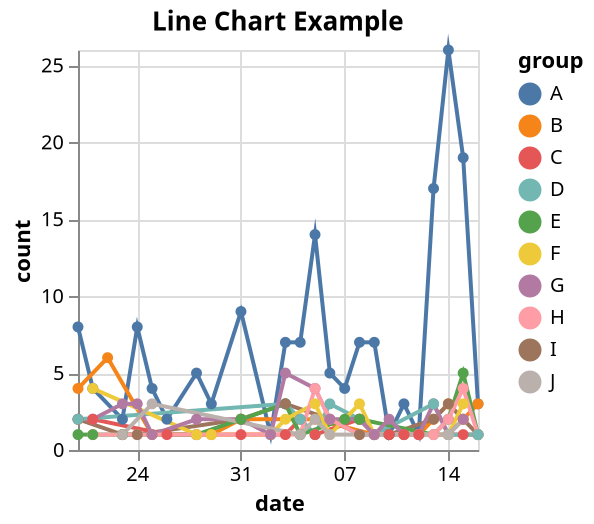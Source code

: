 {
  "$schema": "https://vega.github.io/schema/vega-lite/v5.json",
  "title": {
    "text": "Line Chart Example"
  },
  "mark": {
    "type": "line",
    "point": true,
    "tooltip": true
  },
  "encoding": {
    "x": {
      "field": "label",
      "type": "temporal",
      "axis": {
        "title": "date",
        "format": "%d"
      }
    },
    "y": {
      "title": "count",
      "field": "value",
      "type": "quantitative"
    },
    "color": {
      "field": "group",
      "type": "nominal"
    }
  },
  "data": {
    "values": [
      {
        "label": "2020-05-20",
        "group": "A",
        "value": 8
      },
      {
        "label": "2020-05-20",
        "group": "B",
        "value": 4
      },
      {
        "label": "2020-05-20",
        "group": "I",
        "value": 2
      },
      {
        "label": "2020-05-20",
        "group": "C",
        "value": 2
      },
      {
        "label": "2020-05-20",
        "group": "D",
        "value": 2
      },
      {
        "label": "2020-05-20",
        "group": "E",
        "value": 1
      },
      {
        "label": "2020-05-21",
        "group": "A",
        "value": 4
      },
      {
        "label": "2020-05-21",
        "group": "F",
        "value": 4
      },
      {
        "label": "2020-05-21",
        "group": "G",
        "value": 2
      },
      {
        "label": "2020-05-21",
        "group": "C",
        "value": 2
      },
      {
        "label": "2020-05-21",
        "group": "H",
        "value": 1
      },
      {
        "label": "2020-05-21",
        "group": "E",
        "value": 1
      },
      {
        "label": "2020-05-22",
        "group": "B",
        "value": 6
      },
      {
        "label": "2020-05-23",
        "group": "G",
        "value": 3
      },
      {
        "label": "2020-05-23",
        "group": "A",
        "value": 2
      },
      {
        "label": "2020-05-23",
        "group": "H",
        "value": 1
      },
      {
        "label": "2020-05-23",
        "group": "I",
        "value": 1
      },
      {
        "label": "2020-05-23",
        "group": "E",
        "value": 1
      },
      {
        "label": "2020-05-23",
        "group": "J",
        "value": 1
      },
      {
        "label": "2020-05-24",
        "group": "A",
        "value": 8
      },
      {
        "label": "2020-05-24",
        "group": "G",
        "value": 3
      },
      {
        "label": "2020-05-24",
        "group": "H",
        "value": 1
      },
      {
        "label": "2020-05-24",
        "group": "I",
        "value": 1
      },
      {
        "label": "2020-05-25",
        "group": "A",
        "value": 4
      },
      {
        "label": "2020-05-25",
        "group": "J",
        "value": 3
      },
      {
        "label": "2020-05-25",
        "group": "B",
        "value": 1
      },
      {
        "label": "2020-05-25",
        "group": "G",
        "value": 1
      },
      {
        "label": "2020-05-26",
        "group": "A",
        "value": 2
      },
      {
        "label": "2020-05-26",
        "group": "C",
        "value": 1
      },
      {
        "label": "2020-05-28",
        "group": "A",
        "value": 5
      },
      {
        "label": "2020-05-28",
        "group": "G",
        "value": 2
      },
      {
        "label": "2020-05-28",
        "group": "C",
        "value": 1
      },
      {
        "label": "2020-05-28",
        "group": "E",
        "value": 1
      },
      {
        "label": "2020-05-28",
        "group": "H",
        "value": 1
      },
      {
        "label": "2020-05-28",
        "group": "F",
        "value": 1
      },
      {
        "label": "2020-05-29",
        "group": "A",
        "value": 3
      },
      {
        "label": "2020-05-29",
        "group": "B",
        "value": 1
      },
      {
        "label": "2020-05-29",
        "group": "F",
        "value": 1
      },
      {
        "label": "2020-05-31",
        "group": "A",
        "value": 9
      },
      {
        "label": "2020-05-31",
        "group": "B",
        "value": 2
      },
      {
        "label": "2020-05-31",
        "group": "I",
        "value": 2
      },
      {
        "label": "2020-05-31",
        "group": "G",
        "value": 2
      },
      {
        "label": "2020-05-31",
        "group": "E",
        "value": 2
      },
      {
        "label": "2020-05-31",
        "group": "C",
        "value": 1
      },
      {
        "label": "2020-06-02",
        "group": "A",
        "value": 1
      },
      {
        "label": "2020-06-02",
        "group": "F",
        "value": 1
      },
      {
        "label": "2020-06-02",
        "group": "G",
        "value": 1
      },
      {
        "label": "2020-06-03",
        "group": "A",
        "value": 7
      },
      {
        "label": "2020-06-03",
        "group": "G",
        "value": 5
      },
      {
        "label": "2020-06-03",
        "group": "D",
        "value": 3
      },
      {
        "label": "2020-06-03",
        "group": "E",
        "value": 3
      },
      {
        "label": "2020-06-03",
        "group": "I",
        "value": 3
      },
      {
        "label": "2020-06-03",
        "group": "F",
        "value": 2
      },
      {
        "label": "2020-06-03",
        "group": "C",
        "value": 1
      },
      {
        "label": "2020-06-04",
        "group": "A",
        "value": 7
      },
      {
        "label": "2020-06-04",
        "group": "C",
        "value": 2
      },
      {
        "label": "2020-06-04",
        "group": "D",
        "value": 2
      },
      {
        "label": "2020-06-04",
        "group": "H",
        "value": 1
      },
      {
        "label": "2020-06-04",
        "group": "E",
        "value": 1
      },
      {
        "label": "2020-06-04",
        "group": "J",
        "value": 1
      },
      {
        "label": "2020-06-05",
        "group": "A",
        "value": 14
      },
      {
        "label": "2020-06-05",
        "group": "G",
        "value": 4
      },
      {
        "label": "2020-06-05",
        "group": "H",
        "value": 4
      },
      {
        "label": "2020-06-05",
        "group": "F",
        "value": 3
      },
      {
        "label": "2020-06-05",
        "group": "B",
        "value": 2
      },
      {
        "label": "2020-06-05",
        "group": "J",
        "value": 2
      },
      {
        "label": "2020-06-05",
        "group": "D",
        "value": 1
      },
      {
        "label": "2020-06-05",
        "group": "C",
        "value": 1
      },
      {
        "label": "2020-06-06",
        "group": "A",
        "value": 5
      },
      {
        "label": "2020-06-06",
        "group": "D",
        "value": 3
      },
      {
        "label": "2020-06-06",
        "group": "I",
        "value": 2
      },
      {
        "label": "2020-06-06",
        "group": "H",
        "value": 2
      },
      {
        "label": "2020-06-06",
        "group": "G",
        "value": 2
      },
      {
        "label": "2020-06-06",
        "group": "F",
        "value": 1
      },
      {
        "label": "2020-06-06",
        "group": "J",
        "value": 1
      },
      {
        "label": "2020-06-07",
        "group": "A",
        "value": 4
      },
      {
        "label": "2020-06-07",
        "group": "E",
        "value": 2
      },
      {
        "label": "2020-06-08",
        "group": "A",
        "value": 7
      },
      {
        "label": "2020-06-08",
        "group": "F",
        "value": 3
      },
      {
        "label": "2020-06-08",
        "group": "D",
        "value": 2
      },
      {
        "label": "2020-06-08",
        "group": "G",
        "value": 2
      },
      {
        "label": "2020-06-08",
        "group": "C",
        "value": 2
      },
      {
        "label": "2020-06-08",
        "group": "E",
        "value": 2
      },
      {
        "label": "2020-06-08",
        "group": "H",
        "value": 1
      },
      {
        "label": "2020-06-08",
        "group": "I",
        "value": 1
      },
      {
        "label": "2020-06-09",
        "group": "A",
        "value": 7
      },
      {
        "label": "2020-06-09",
        "group": "I",
        "value": 1
      },
      {
        "label": "2020-06-09",
        "group": "C",
        "value": 1
      },
      {
        "label": "2020-06-09",
        "group": "F",
        "value": 1
      },
      {
        "label": "2020-06-09",
        "group": "D",
        "value": 1
      },
      {
        "label": "2020-06-09",
        "group": "B",
        "value": 1
      },
      {
        "label": "2020-06-09",
        "group": "J",
        "value": 1
      },
      {
        "label": "2020-06-09",
        "group": "G",
        "value": 1
      },
      {
        "label": "2020-06-10",
        "group": "G",
        "value": 2
      },
      {
        "label": "2020-06-10",
        "group": "A",
        "value": 1
      },
      {
        "label": "2020-06-10",
        "group": "I",
        "value": 1
      },
      {
        "label": "2020-06-10",
        "group": "C",
        "value": 1
      },
      {
        "label": "2020-06-11",
        "group": "A",
        "value": 3
      },
      {
        "label": "2020-06-11",
        "group": "B",
        "value": 1
      },
      {
        "label": "2020-06-11",
        "group": "G",
        "value": 1
      },
      {
        "label": "2020-06-11",
        "group": "C",
        "value": 1
      },
      {
        "label": "2020-06-12",
        "group": "A",
        "value": 1
      },
      {
        "label": "2020-06-12",
        "group": "B",
        "value": 1
      },
      {
        "label": "2020-06-12",
        "group": "G",
        "value": 1
      },
      {
        "label": "2020-06-12",
        "group": "H",
        "value": 1
      },
      {
        "label": "2020-06-12",
        "group": "C",
        "value": 1
      },
      {
        "label": "2020-06-13",
        "group": "A",
        "value": 17
      },
      {
        "label": "2020-06-13",
        "group": "G",
        "value": 3
      },
      {
        "label": "2020-06-13",
        "group": "D",
        "value": 3
      },
      {
        "label": "2020-06-13",
        "group": "B",
        "value": 2
      },
      {
        "label": "2020-06-13",
        "group": "I",
        "value": 2
      },
      {
        "label": "2020-06-13",
        "group": "E",
        "value": 1
      },
      {
        "label": "2020-06-13",
        "group": "H",
        "value": 1
      },
      {
        "label": "2020-06-14",
        "group": "A",
        "value": 26
      },
      {
        "label": "2020-06-14",
        "group": "B",
        "value": 3
      },
      {
        "label": "2020-06-14",
        "group": "I",
        "value": 3
      },
      {
        "label": "2020-06-14",
        "group": "E",
        "value": 2
      },
      {
        "label": "2020-06-14",
        "group": "H",
        "value": 2
      },
      {
        "label": "2020-06-14",
        "group": "F",
        "value": 1
      },
      {
        "label": "2020-06-14",
        "group": "G",
        "value": 1
      },
      {
        "label": "2020-06-14",
        "group": "D",
        "value": 1
      },
      {
        "label": "2020-06-14",
        "group": "J",
        "value": 1
      },
      {
        "label": "2020-06-15",
        "group": "A",
        "value": 19
      },
      {
        "label": "2020-06-15",
        "group": "E",
        "value": 5
      },
      {
        "label": "2020-06-15",
        "group": "H",
        "value": 4
      },
      {
        "label": "2020-06-15",
        "group": "F",
        "value": 3
      },
      {
        "label": "2020-06-15",
        "group": "J",
        "value": 2
      },
      {
        "label": "2020-06-15",
        "group": "B",
        "value": 2
      },
      {
        "label": "2020-06-15",
        "group": "G",
        "value": 2
      },
      {
        "label": "2020-06-15",
        "group": "C",
        "value": 1
      },
      {
        "label": "2020-06-16",
        "group": "A",
        "value": 3
      },
      {
        "label": "2020-06-16",
        "group": "B",
        "value": 3
      },
      {
        "label": "2020-06-16",
        "group": "I",
        "value": 1
      },
      {
        "label": "2020-06-16",
        "group": "C",
        "value": 1
      },
      {
        "label": "2020-06-16",
        "group": "E",
        "value": 1
      },
      {
        "label": "2020-06-16",
        "group": "H",
        "value": 1
      },
      {
        "label": "2020-06-16",
        "group": "D",
        "value": 1
      }
    ]
  }
}